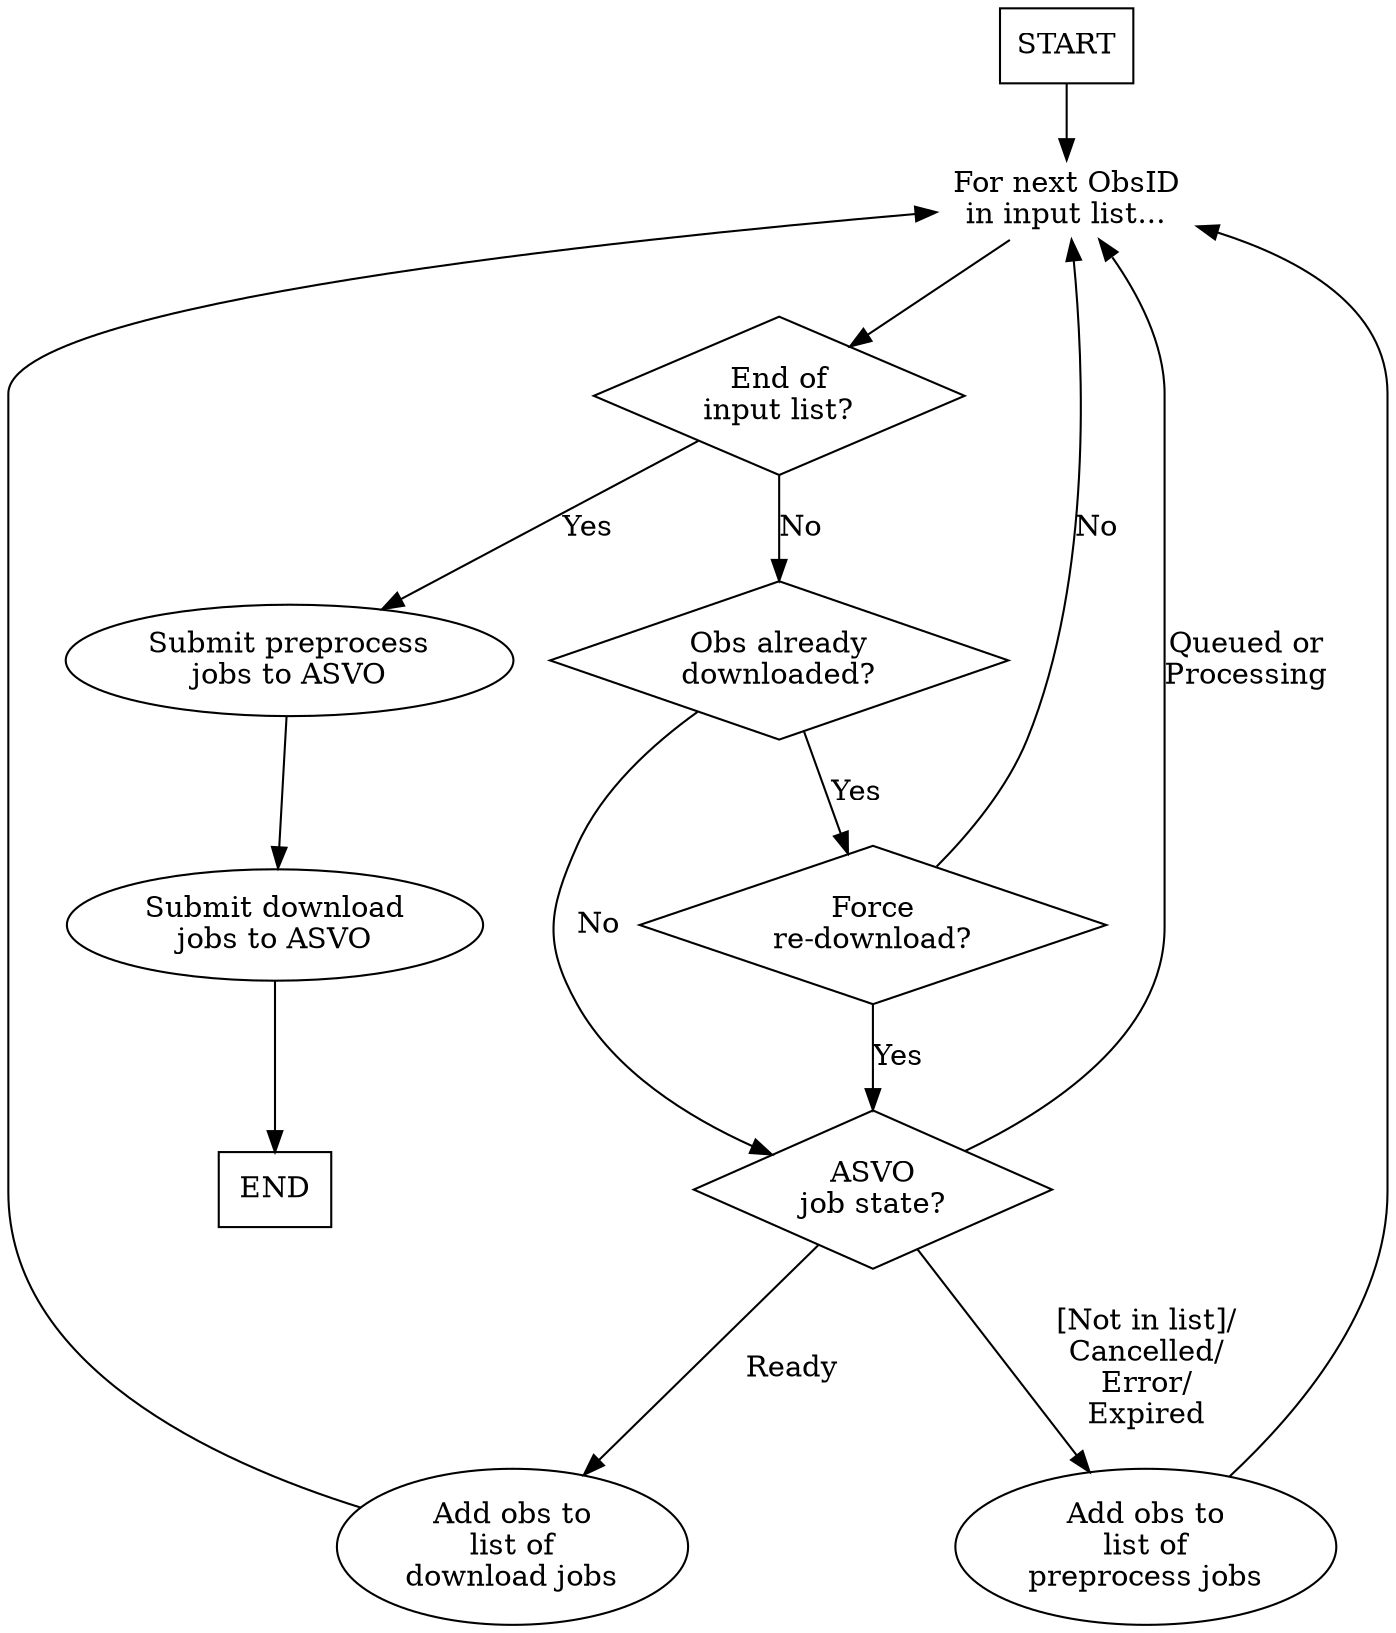 // Flowchart for obs_giantsquid.sh

digraph G {
    START [shape=rectangle]
    END [shape=rectangle]
    next_obs [label="For next ObsID\nin input list..."; shape=plaintext]
    already_downloaded [label="Obs already\ndownloaded?"; shape=diamond]
    force [label="Force\nre-download?"; shape=diamond]
    asvo_job_state [label="ASVO\njob state?"; shape=diamond]
    add_to_download_list [label="Add obs to\nlist of\ndownload jobs"]
    add_to_preprocess_list [label="Add obs to\nlist of\npreprocess jobs"]
    submit_preprocess_list [label="Submit preprocess\njobs to ASVO"]
    submit_download_list [label="Submit download\njobs to ASVO"]
    end_of_list [label="End of\ninput list?"; shape=diamond]

    START -> next_obs
    next_obs -> end_of_list
    end_of_list -> already_downloaded [label="No"]
    already_downloaded -> asvo_job_state [label="No"]
    already_downloaded -> force [label="Yes"]
    force -> next_obs [label="No"]
    force -> asvo_job_state [label="Yes"]
    asvo_job_state -> add_to_preprocess_list [label="[Not in list]/\nCancelled/\nError/\nExpired"]
    asvo_job_state -> next_obs [label="Queued or\nProcessing"]
    asvo_job_state -> add_to_download_list [label="Ready"]
    add_to_download_list -> next_obs
    add_to_preprocess_list -> next_obs
    end_of_list -> submit_preprocess_list [label="Yes"]
    submit_preprocess_list -> submit_download_list -> END
}
